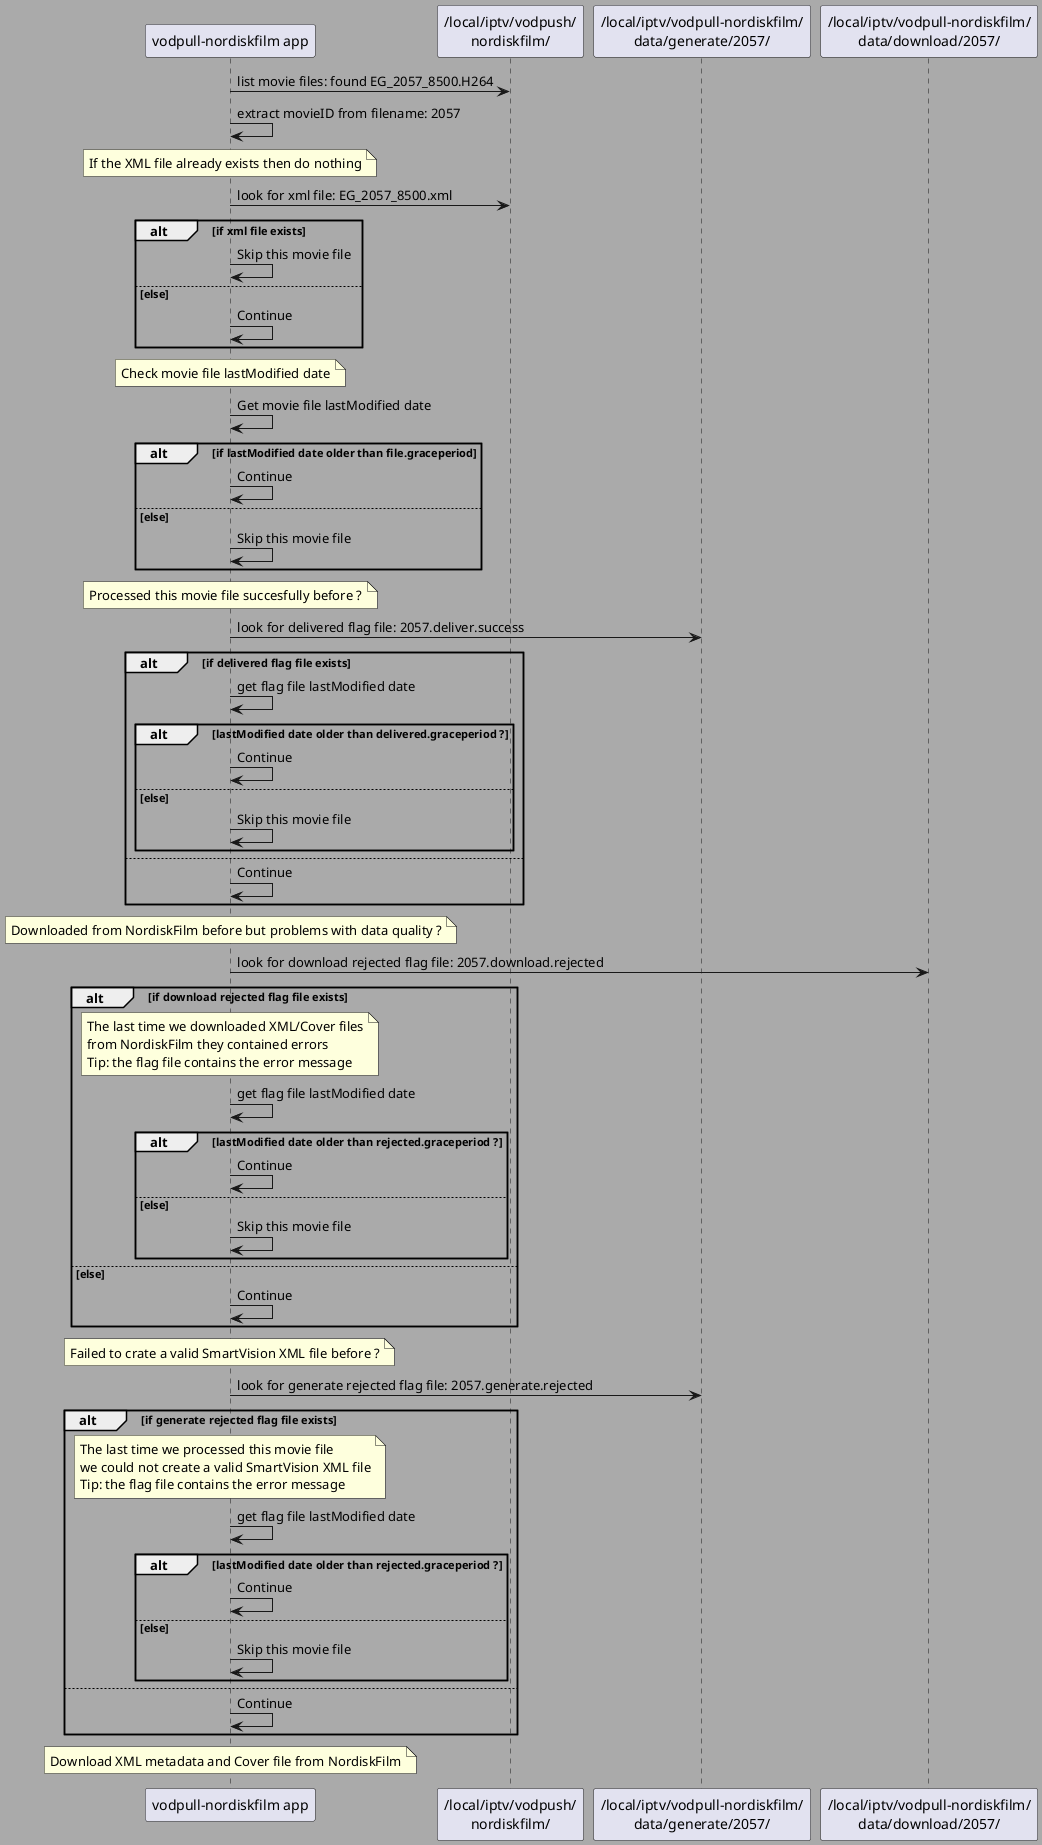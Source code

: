 {
  "sha1": "qn6ds49t67sgdt7i8obx81zfhiit5b7",
  "insertion": {
    "when": "2024-06-04T17:28:42.619Z",
    "user": "plantuml@gmail.com"
  }
}
@startuml

skinparam backgroundcolor #AAAAAA

participant "vodpull-nordiskfilm app" as vodpull

participant "/local/iptv/vodpush/\nnordiskfilm/" as vodpush 

participant "/local/iptv/vodpull-nordiskfilm/\ndata/generate/2057/" as generate

participant "/local/iptv/vodpull-nordiskfilm/\ndata/download/2057/" as download

vodpull->vodpush: list movie files: found EG_2057_8500.H264

vodpull->vodpull: extract movieID from filename: 2057



note over vodpull: If the XML file already exists then do nothing

vodpull->vodpush: look for xml file: EG_2057_8500.xml

alt if xml file exists
  vodpull->vodpull: Skip this movie file
else else
  vodpull->vodpull: Continue
end



note over vodpull: Check movie file lastModified date

vodpull->vodpull: Get movie file lastModified date

alt if lastModified date older than file.graceperiod
  vodpull->vodpull: Continue
else else
  vodpull->vodpull: Skip this movie file
end



note over vodpull: Processed this movie file succesfully before ?

vodpull->generate: look for delivered flag file: 2057.deliver.success 

alt if delivered flag file exists

  vodpull->vodpull: get flag file lastModified date

  alt lastModified date older than delivered.graceperiod ?

    vodpull->vodpull: Continue
    
  else else

    vodpull->vodpull: Skip this movie file

  end

else 
    vodpull->vodpull: Continue
end


note over vodpull: Downloaded from NordiskFilm before but problems with data quality ?

vodpull->download: look for download rejected flag file: 2057.download.rejected 

alt if download rejected flag file exists

  note over vodpull: The last time we downloaded XML/Cover files\nfrom NordiskFilm they contained errors\nTip: the flag file contains the error message

  vodpull->vodpull: get flag file lastModified date

  alt lastModified date older than rejected.graceperiod ?

    vodpull->vodpull: Continue
    
  else else

    vodpull->vodpull: Skip this movie file

  end

else else
    vodpull->vodpull: Continue
end


note over vodpull: Failed to crate a valid SmartVision XML file before ?

vodpull->generate: look for generate rejected flag file: 2057.generate.rejected 

alt if generate rejected flag file exists

  note over vodpull: The last time we processed this movie file\nwe could not create a valid SmartVision XML file\nTip: the flag file contains the error message

  vodpull->vodpull: get flag file lastModified date

  alt lastModified date older than rejected.graceperiod ?

    vodpull->vodpull: Continue
    
  else else

    vodpull->vodpull: Skip this movie file

  end

else 
    vodpull->vodpull: Continue
end

note over vodpull: Download XML metadata and Cover file from NordiskFilm
@enduml
